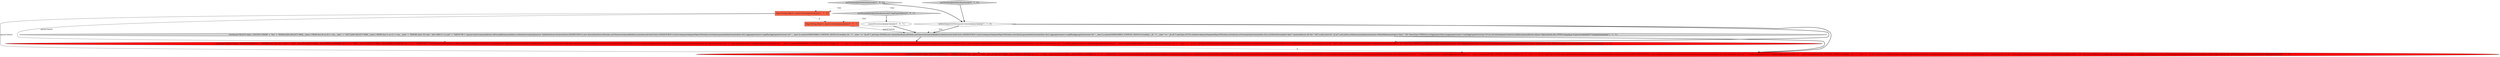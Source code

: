digraph {
9 [style = filled, label = "Map<String,Object> queryContext@@@2@@@['0', '0', '1']", fillcolor = tomato, shape = box image = "AAA0AAABBB3BBB"];
1 [style = filled, label = "testQuery(\"SELECT dim1, COUNT(*) FROM foo\" + \"WHERE dim1 IN ('abc', 'def')\" + \"AND __time IN (SELECT MAX(__time) FROM foo WHERE cnt = 1)\" + \"AND __time IN (SELECT MAX(__time) FROM foo WHERE cnt <> 2)\" + \"GROUP BY 1\",queryContext,ImmutableList.of(GroupByQuery.builder().setDataSource(join(join(new TableDataSource(CalciteTests.DATASOURCE1),new QueryDataSource(Druids.newTimeseriesQueryBuilder().dataSource(CalciteTests.DATASOURCE1).intervals(querySegmentSpec(Filtration.eternity())).granularity(Granularities.ALL).filters(selector(\"cnt\",\"1\",null)).aggregators(new LongMaxAggregatorFactory(\"a0\",\"__time\")).context(TIMESERIES_CONTEXT_DEFAULT).build()),\"j0.\",\"(\"__time\" == \"j0.a0\")\",JoinType.INNER),new QueryDataSource(Druids.newTimeseriesQueryBuilder().dataSource(CalciteTests.DATASOURCE1).intervals(querySegmentSpec(Filtration.eternity())).granularity(Granularities.ALL).filters(not(selector(\"cnt\",\"2\",null))).aggregators(new LongMaxAggregatorFactory(\"a0\",\"__time\")).context(TIMESERIES_CONTEXT_DEFAULT).build()),\"_j0.\",\"(\"__time\" == \"_j0.a0\")\",JoinType.INNER)).setInterval(querySegmentSpec(Filtration.eternity())).setGranularity(Granularities.ALL).setDimFilter(in(\"dim1\",ImmutableList.of(\"abc\",\"def\"),null)).setDimensions(dimensions(new DefaultDimensionSpec(\"dim1\",\"d0\",ValueType.STRING))).setAggregatorSpecs(aggregators(new CountAggregatorFactory(\"a0\"))).setContext(queryContext).build()),ImmutableList.of(new Object((((edu.fdu.CPPDG.tinypdg.pe.ExpressionInfo@91743c))@@@6@@@['1', '0', '0']", fillcolor = red, shape = ellipse image = "AAA1AAABBB1BBB"];
8 [style = filled, label = "cannotVectorize()@@@3@@@['0', '0', '1']", fillcolor = white, shape = ellipse image = "AAA0AAABBB3BBB"];
2 [style = filled, label = "testTwoSemiJoinsSimultaneously['1', '0', '0']", fillcolor = lightgray, shape = diamond image = "AAA0AAABBB1BBB"];
6 [style = filled, label = "testQuery(\"SELECT dim1, COUNT(*) FROM foo\" + \"WHERE dim1 IN ('abc', 'def')\" + \"AND __time IN (SELECT MAX(__time) FROM foo WHERE cnt = 1)\" + \"AND __time IN (SELECT MAX(__time) FROM foo WHERE cnt <> 2)\" + \"GROUP BY 1\",queryContext,ImmutableList.of(GroupByQuery.builder().setDataSource(join(join(new TableDataSource(CalciteTests.DATASOURCE1),new QueryDataSource(Druids.newTimeseriesQueryBuilder().dataSource(CalciteTests.DATASOURCE1).intervals(querySegmentSpec(Filtration.eternity())).granularity(Granularities.ALL).filters(selector(\"cnt\",\"1\",null)).aggregators(new LongMaxAggregatorFactory(\"a0\",\"__time\")).context(QUERY_CONTEXT_DEFAULT).build()),\"j0.\",\"(\"__time\" == \"j0.a0\")\",JoinType.INNER),new QueryDataSource(Druids.newTimeseriesQueryBuilder().dataSource(CalciteTests.DATASOURCE1).intervals(querySegmentSpec(Filtration.eternity())).granularity(Granularities.ALL).filters(not(selector(\"cnt\",\"2\",null))).aggregators(new LongMaxAggregatorFactory(\"a0\",\"__time\")).context(QUERY_CONTEXT_DEFAULT).build()),\"_j0.\",\"(\"__time\" == \"_j0.a0\")\",JoinType.INNER)).setInterval(querySegmentSpec(Filtration.eternity())).setGranularity(Granularities.ALL).setDimFilter(in(\"dim1\",ImmutableList.of(\"abc\",\"def\"),null)).setDimensions(dimensions(new DefaultDimensionSpec(\"dim1\",\"d0\",ValueType.STRING))).setAggregatorSpecs(aggregators(new CountAggregatorFactory(\"a0\"))).setContext(queryContext).build()),ImmutableList.of(new Object((((edu.fdu.CPPDG.tinypdg.pe.ExpressionInfo@9174fb))@@@6@@@['0', '1', '0']", fillcolor = red, shape = ellipse image = "AAA1AAABBB2BBB"];
4 [style = filled, label = "testQuery(\"SELECT dim1, COUNT(*) FROM\" + \"foo\" + \"INNER JOIN (SELECT MAX(__time) t FROM foo) t0 on t0.t = foo.__time\" + \"LEFT JOIN (SELECT MIN(__time) t FROM foo) t1 on t1.t = foo.__time\" + \"WHERE dim1 IN ('abc', 'def') AND t1.t is null\" + \"GROUP BY 1\",queryContext,ImmutableList.of(GroupByQuery.builder().setDataSource(join(join(new TableDataSource(CalciteTests.DATASOURCE1),new QueryDataSource(Druids.newTimeseriesQueryBuilder().dataSource(CalciteTests.DATASOURCE1).intervals(querySegmentSpec(Filtration.eternity())).granularity(Granularities.ALL).aggregators(new LongMaxAggregatorFactory(\"a0\",\"__time\")).context(TIMESERIES_CONTEXT_DEFAULT).build()),\"j0.\",\"(\"__time\" == \"j0.a0\")\",JoinType.INNER),new QueryDataSource(Druids.newTimeseriesQueryBuilder().dataSource(CalciteTests.DATASOURCE1).intervals(querySegmentSpec(Filtration.eternity())).granularity(Granularities.ALL).aggregators(new LongMinAggregatorFactory(\"a0\",\"__time\")).context(TIMESERIES_CONTEXT_DEFAULT).build()),\"_j0.\",\"(\"__time\" == \"_j0.a0\")\",JoinType.LEFT)).setInterval(querySegmentSpec(Filtration.eternity())).setGranularity(Granularities.ALL).setDimFilter(and(in(\"dim1\",ImmutableList.of(\"abc\",\"def\"),null),selector(\"_j0.a0\",null,null))).setDimensions(dimensions(new DefaultDimensionSpec(\"dim1\",\"d0\",ValueType.STRING))).setAggregatorSpecs(aggregators(new CountAggregatorFactory(\"a0\"))).setContext(queryContext).build()),ImmutableList.of(new Object((((edu.fdu.CPPDG.tinypdg.pe.ExpressionInfo@9175ab))@@@4@@@['1', '1', '1']", fillcolor = lightgray, shape = ellipse image = "AAA0AAABBB1BBB"];
5 [style = filled, label = "testTwoSemiJoinsSimultaneously['0', '1', '0']", fillcolor = lightgray, shape = diamond image = "AAA0AAABBB2BBB"];
7 [style = filled, label = "testSemiAndAntiJoinSimultaneouslyUsingExplicitJoins['0', '0', '1']", fillcolor = lightgray, shape = diamond image = "AAA0AAABBB3BBB"];
0 [style = filled, label = "!isRewriteJoinToFilter(queryContext)@@@3@@@['1', '1', '0']", fillcolor = white, shape = diamond image = "AAA0AAABBB1BBB"];
3 [style = filled, label = "Map<String,Object> queryContext@@@2@@@['1', '1', '0']", fillcolor = tomato, shape = box image = "AAA0AAABBB1BBB"];
2->3 [style = dotted, label="true"];
4->1 [style = bold, label=""];
2->0 [style = bold, label=""];
8->4 [style = bold, label=""];
9->4 [style = solid, label="queryContext"];
5->3 [style = dotted, label="true"];
7->9 [style = dotted, label="true"];
5->0 [style = bold, label=""];
7->8 [style = bold, label=""];
3->1 [style = solid, label="queryContext"];
0->4 [style = bold, label=""];
0->6 [style = bold, label=""];
0->1 [style = bold, label=""];
4->6 [style = bold, label=""];
1->6 [style = dashed, label="0"];
3->9 [style = dashed, label="0"];
0->4 [style = dotted, label="true"];
3->6 [style = solid, label="queryContext"];
}
